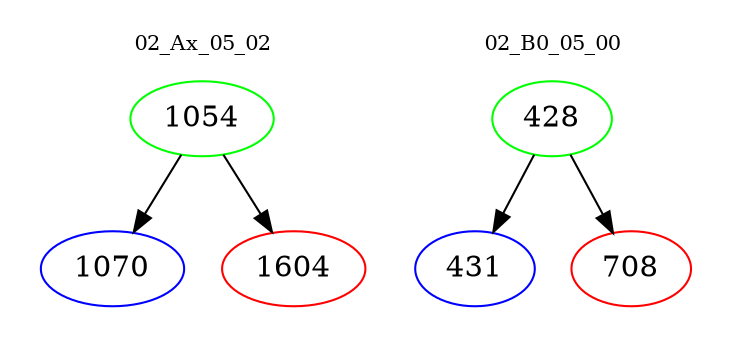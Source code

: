 digraph{
subgraph cluster_0 {
color = white
label = "02_Ax_05_02";
fontsize=10;
T0_1054 [label="1054", color="green"]
T0_1054 -> T0_1070 [color="black"]
T0_1070 [label="1070", color="blue"]
T0_1054 -> T0_1604 [color="black"]
T0_1604 [label="1604", color="red"]
}
subgraph cluster_1 {
color = white
label = "02_B0_05_00";
fontsize=10;
T1_428 [label="428", color="green"]
T1_428 -> T1_431 [color="black"]
T1_431 [label="431", color="blue"]
T1_428 -> T1_708 [color="black"]
T1_708 [label="708", color="red"]
}
}
